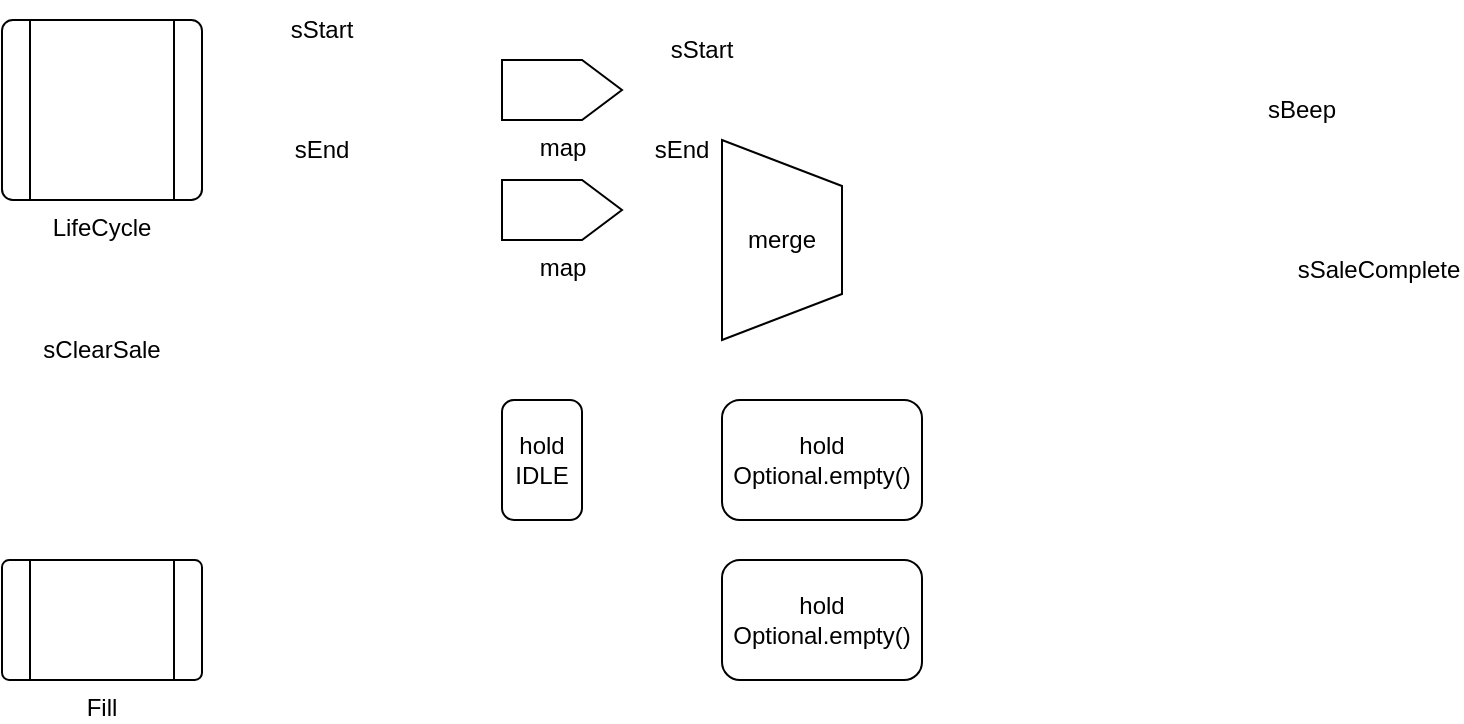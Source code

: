 <mxfile version="24.2.3" type="github">
  <diagram name="ページ1" id="0j9BvPOVyv1glCGRfYG_">
    <mxGraphModel dx="794" dy="446" grid="1" gridSize="10" guides="1" tooltips="1" connect="1" arrows="1" fold="1" page="1" pageScale="1" pageWidth="827" pageHeight="1169" math="0" shadow="0">
      <root>
        <mxCell id="0" />
        <mxCell id="1" parent="0" />
        <mxCell id="M7j4h07cG0Kve68zO_rH-1" value="LifeCycle" style="verticalLabelPosition=bottom;verticalAlign=top;html=1;shape=process;whiteSpace=wrap;rounded=1;size=0.14;arcSize=6;" vertex="1" parent="1">
          <mxGeometry x="120" y="30" width="100" height="90" as="geometry" />
        </mxCell>
        <mxCell id="M7j4h07cG0Kve68zO_rH-2" value="Fill" style="verticalLabelPosition=bottom;verticalAlign=top;html=1;shape=process;whiteSpace=wrap;rounded=1;size=0.14;arcSize=6;" vertex="1" parent="1">
          <mxGeometry x="120" y="300" width="100" height="60" as="geometry" />
        </mxCell>
        <mxCell id="M7j4h07cG0Kve68zO_rH-3" value="sClearSale" style="text;html=1;align=center;verticalAlign=middle;whiteSpace=wrap;rounded=0;" vertex="1" parent="1">
          <mxGeometry x="140" y="180" width="60" height="30" as="geometry" />
        </mxCell>
        <mxCell id="M7j4h07cG0Kve68zO_rH-4" value="hold&lt;div&gt;IDLE&lt;/div&gt;" style="rounded=1;whiteSpace=wrap;html=1;" vertex="1" parent="1">
          <mxGeometry x="370" y="220" width="40" height="60" as="geometry" />
        </mxCell>
        <mxCell id="M7j4h07cG0Kve68zO_rH-5" value="map" style="verticalLabelPosition=bottom;verticalAlign=top;html=1;shape=offPageConnector;rounded=0;size=0.333;direction=north;" vertex="1" parent="1">
          <mxGeometry x="370" y="50" width="60" height="30" as="geometry" />
        </mxCell>
        <mxCell id="M7j4h07cG0Kve68zO_rH-7" value="merge" style="verticalLabelPosition=middle;verticalAlign=middle;html=1;shape=trapezoid;perimeter=trapezoidPerimeter;whiteSpace=wrap;size=0.23;arcSize=10;flipV=1;labelPosition=center;align=center;direction=south;" vertex="1" parent="1">
          <mxGeometry x="480" y="90" width="60" height="100" as="geometry" />
        </mxCell>
        <mxCell id="M7j4h07cG0Kve68zO_rH-9" value="map" style="verticalLabelPosition=bottom;verticalAlign=top;html=1;shape=offPageConnector;rounded=0;size=0.333;direction=north;" vertex="1" parent="1">
          <mxGeometry x="370" y="110" width="60" height="30" as="geometry" />
        </mxCell>
        <mxCell id="M7j4h07cG0Kve68zO_rH-10" value="sStart" style="text;html=1;align=center;verticalAlign=middle;whiteSpace=wrap;rounded=0;" vertex="1" parent="1">
          <mxGeometry x="250" y="20" width="60" height="30" as="geometry" />
        </mxCell>
        <mxCell id="M7j4h07cG0Kve68zO_rH-11" value="sEnd" style="text;html=1;align=center;verticalAlign=middle;whiteSpace=wrap;rounded=0;" vertex="1" parent="1">
          <mxGeometry x="250" y="80" width="60" height="30" as="geometry" />
        </mxCell>
        <mxCell id="M7j4h07cG0Kve68zO_rH-13" value="hold&lt;div&gt;Optional.empty()&lt;/div&gt;" style="rounded=1;whiteSpace=wrap;html=1;" vertex="1" parent="1">
          <mxGeometry x="480" y="220" width="100" height="60" as="geometry" />
        </mxCell>
        <mxCell id="M7j4h07cG0Kve68zO_rH-14" value="hold&lt;div&gt;Optional.empty()&lt;/div&gt;" style="rounded=1;whiteSpace=wrap;html=1;" vertex="1" parent="1">
          <mxGeometry x="480" y="300" width="100" height="60" as="geometry" />
        </mxCell>
        <mxCell id="M7j4h07cG0Kve68zO_rH-15" value="sBeep" style="text;html=1;align=center;verticalAlign=middle;whiteSpace=wrap;rounded=0;" vertex="1" parent="1">
          <mxGeometry x="750" y="60" width="40" height="30" as="geometry" />
        </mxCell>
        <mxCell id="M7j4h07cG0Kve68zO_rH-16" value="sSaleComplete" style="text;html=1;align=center;verticalAlign=middle;whiteSpace=wrap;rounded=0;" vertex="1" parent="1">
          <mxGeometry x="767" y="140" width="83" height="30" as="geometry" />
        </mxCell>
        <mxCell id="M7j4h07cG0Kve68zO_rH-17" value="sStart" style="text;html=1;align=center;verticalAlign=middle;whiteSpace=wrap;rounded=0;" vertex="1" parent="1">
          <mxGeometry x="440" y="30" width="60" height="30" as="geometry" />
        </mxCell>
        <mxCell id="M7j4h07cG0Kve68zO_rH-18" value="sEnd" style="text;html=1;align=center;verticalAlign=middle;whiteSpace=wrap;rounded=0;" vertex="1" parent="1">
          <mxGeometry x="430" y="80" width="60" height="30" as="geometry" />
        </mxCell>
      </root>
    </mxGraphModel>
  </diagram>
</mxfile>
